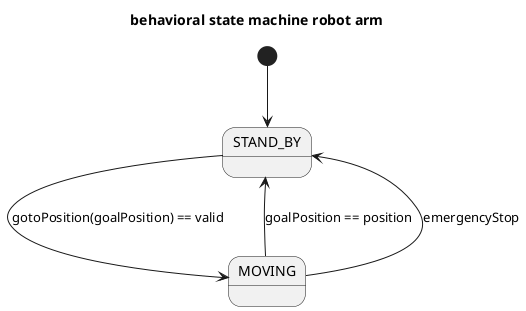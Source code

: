 @startuml behavioral state machine
title behavioral state machine robot arm
[*] --> STAND_BY
STAND_BY --> MOVING : gotoPosition(goalPosition) == valid
MOVING --> STAND_BY : goalPosition == position
MOVING --> STAND_BY : emergencyStop
@enduml